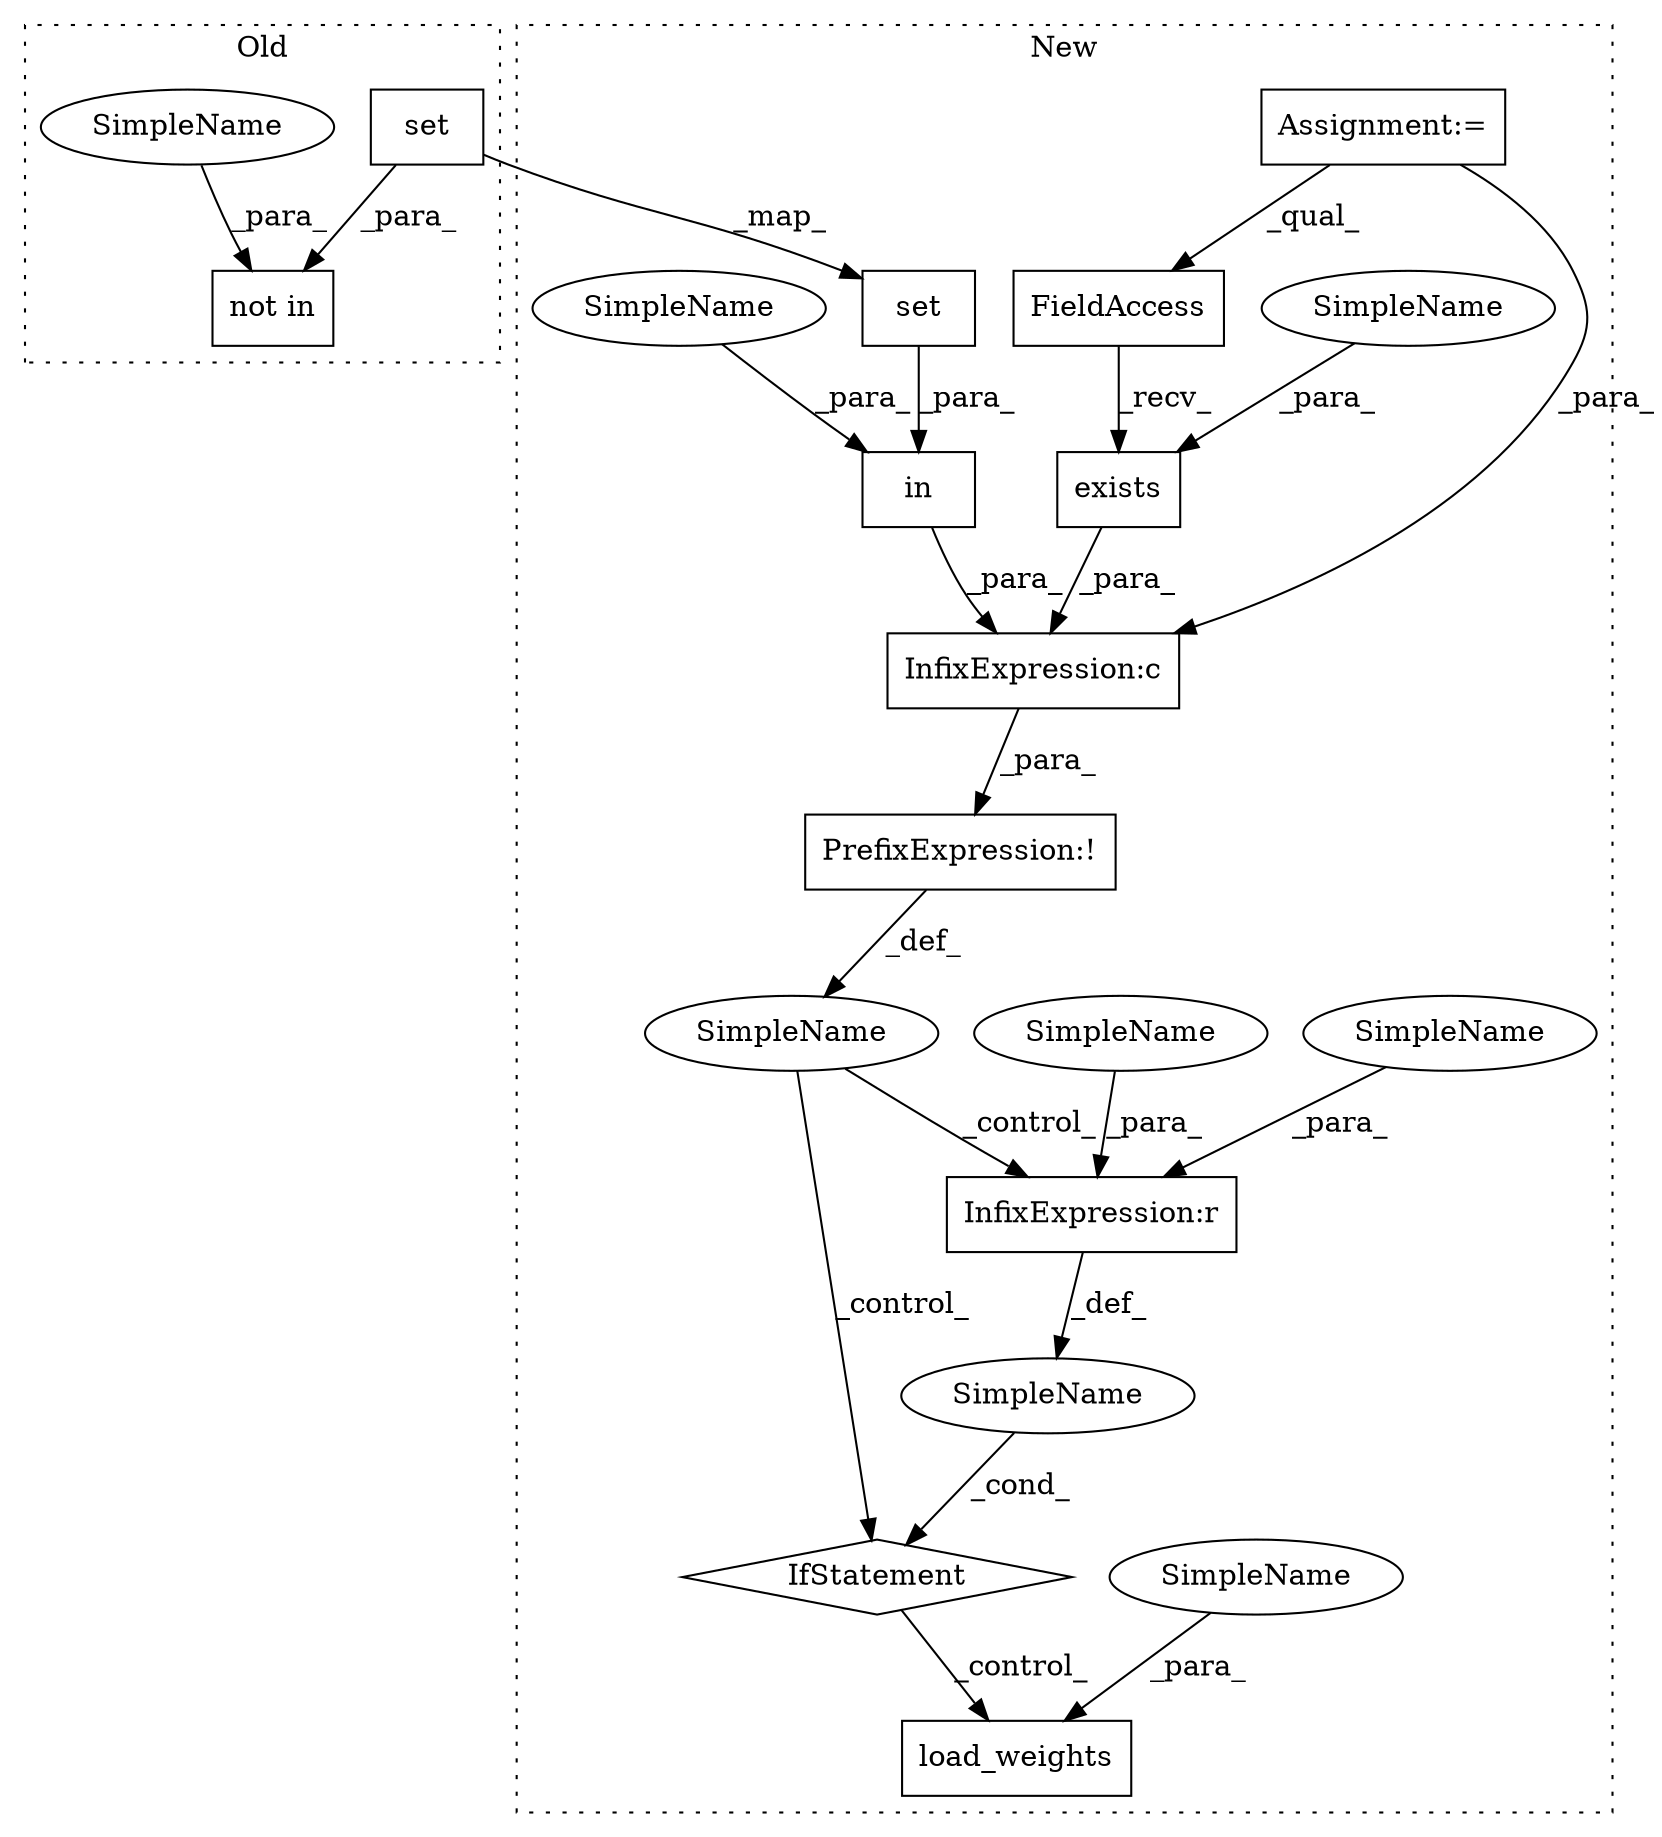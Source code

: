 digraph G {
subgraph cluster0 {
1 [label="not in" a="108" s="3157" l="35" shape="box"];
12 [label="set" a="32" s="3172,3191" l="4,1" shape="box"];
15 [label="SimpleName" a="42" s="3157" l="7" shape="ellipse"];
label = "Old";
style="dotted";
}
subgraph cluster1 {
2 [label="exists" a="32" s="3230,3244" l="7,1" shape="box"];
3 [label="FieldAccess" a="22" s="3222" l="7" shape="box"];
4 [label="PrefixExpression:!" a="38" s="3179" l="1" shape="box"];
5 [label="InfixExpression:r" a="27" s="6678" l="4" shape="box"];
6 [label="InfixExpression:c" a="27" s="3218" l="4" shape="box"];
7 [label="load_weights" a="32" s="6702,6722" l="13,1" shape="box"];
8 [label="in" a="105" s="3186" l="31" shape="box"];
9 [label="SimpleName" a="42" s="" l="" shape="ellipse"];
10 [label="IfStatement" a="25" s="6667,6686" l="4,2" shape="diamond"];
11 [label="set" a="32" s="3197,3216" l="4,1" shape="box"];
13 [label="SimpleName" a="42" s="" l="" shape="ellipse"];
14 [label="Assignment:=" a="7" s="2941" l="2" shape="box"];
16 [label="SimpleName" a="42" s="6682" l="4" shape="ellipse"];
17 [label="SimpleName" a="42" s="6715" l="7" shape="ellipse"];
18 [label="SimpleName" a="42" s="3237" l="7" shape="ellipse"];
19 [label="SimpleName" a="42" s="6671" l="7" shape="ellipse"];
20 [label="SimpleName" a="42" s="3186" l="7" shape="ellipse"];
label = "New";
style="dotted";
}
2 -> 6 [label="_para_"];
3 -> 2 [label="_recv_"];
4 -> 13 [label="_def_"];
5 -> 9 [label="_def_"];
6 -> 4 [label="_para_"];
8 -> 6 [label="_para_"];
9 -> 10 [label="_cond_"];
10 -> 7 [label="_control_"];
11 -> 8 [label="_para_"];
12 -> 11 [label="_map_"];
12 -> 1 [label="_para_"];
13 -> 5 [label="_control_"];
13 -> 10 [label="_control_"];
14 -> 6 [label="_para_"];
14 -> 3 [label="_qual_"];
15 -> 1 [label="_para_"];
16 -> 5 [label="_para_"];
17 -> 7 [label="_para_"];
18 -> 2 [label="_para_"];
19 -> 5 [label="_para_"];
20 -> 8 [label="_para_"];
}
